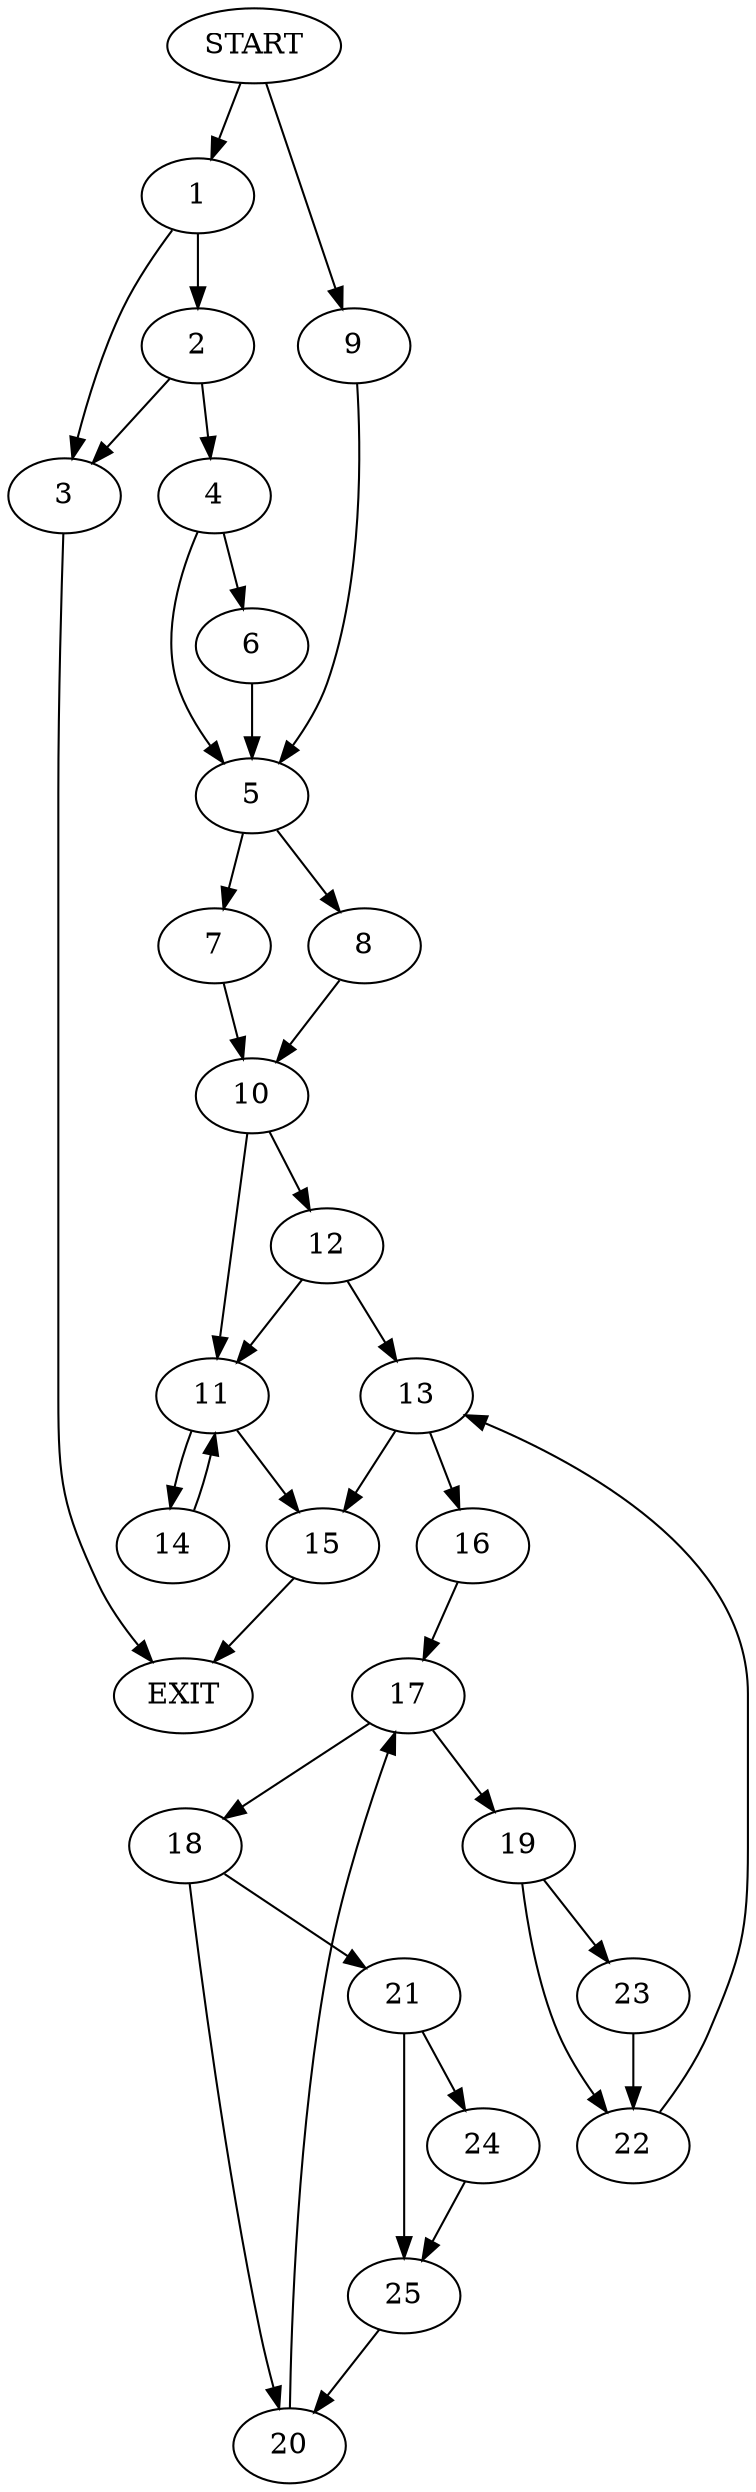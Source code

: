 digraph {
0 [label="START"]
26 [label="EXIT"]
0 -> 1
1 -> 2
1 -> 3
3 -> 26
2 -> 3
2 -> 4
4 -> 5
4 -> 6
6 -> 5
5 -> 7
5 -> 8
0 -> 9
9 -> 5
7 -> 10
8 -> 10
10 -> 11
10 -> 12
12 -> 11
12 -> 13
11 -> 14
11 -> 15
13 -> 15
13 -> 16
15 -> 26
16 -> 17
17 -> 18
17 -> 19
18 -> 20
18 -> 21
19 -> 22
19 -> 23
21 -> 24
21 -> 25
20 -> 17
25 -> 20
24 -> 25
22 -> 13
23 -> 22
14 -> 11
}

